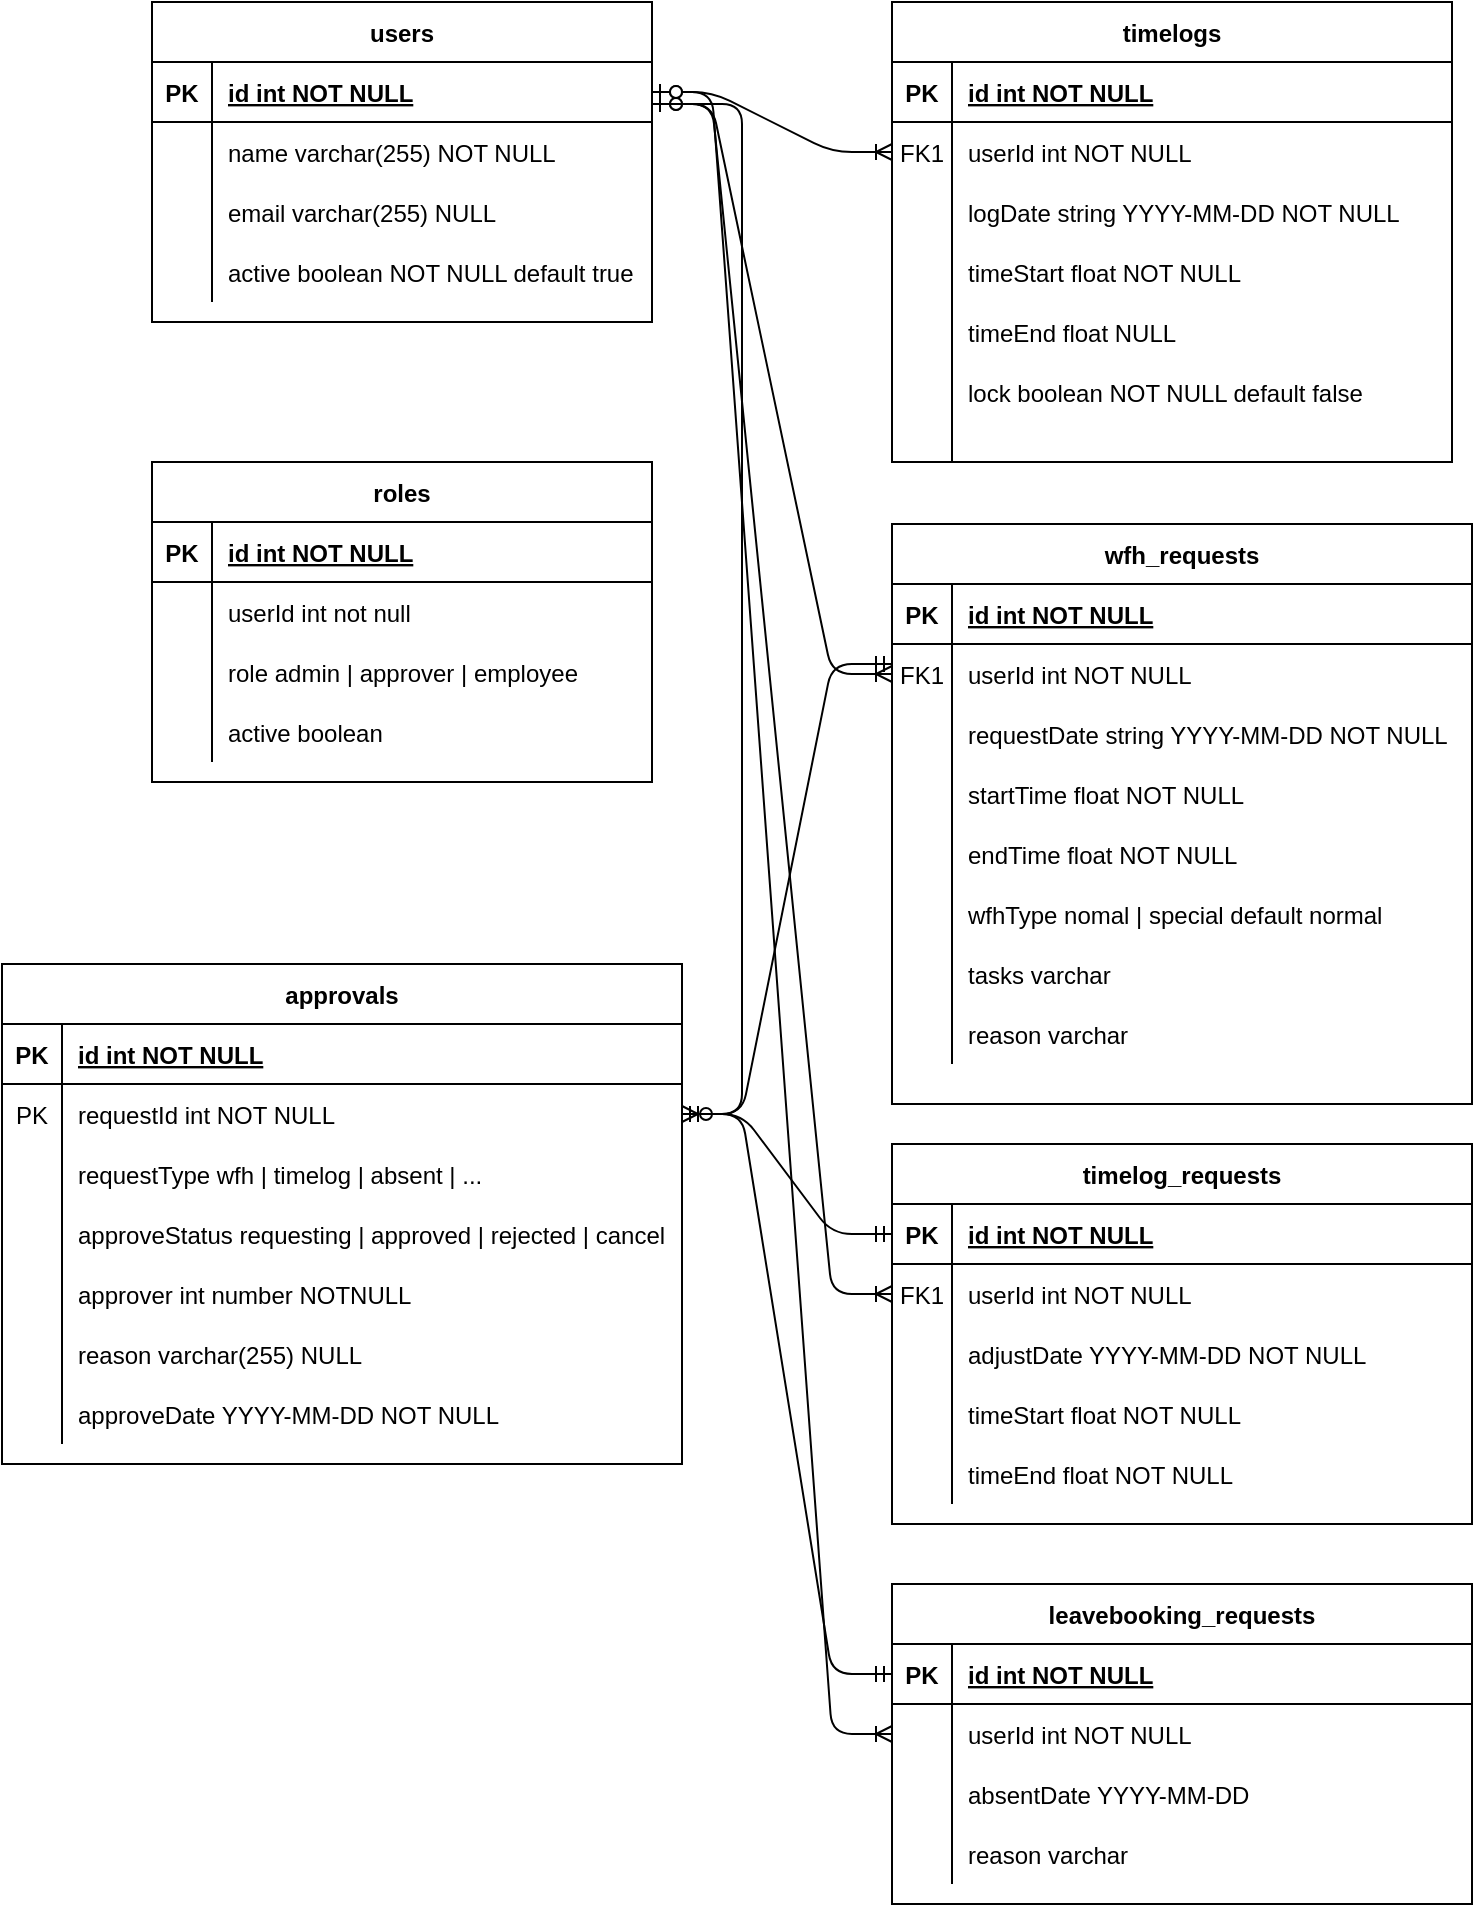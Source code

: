 <mxfile version="13.8.6" type="github">
  <diagram id="R2lEEEUBdFMjLlhIrx00" name="Page-1">
    <mxGraphModel dx="901" dy="591" grid="1" gridSize="10" guides="1" tooltips="1" connect="1" arrows="1" fold="1" page="1" pageScale="1" pageWidth="850" pageHeight="1100" math="0" shadow="0" extFonts="Permanent Marker^https://fonts.googleapis.com/css?family=Permanent+Marker">
      <root>
        <mxCell id="0" />
        <mxCell id="1" parent="0" />
        <mxCell id="C-vyLk0tnHw3VtMMgP7b-23" value="users" style="shape=table;startSize=30;container=1;collapsible=1;childLayout=tableLayout;fixedRows=1;rowLines=0;fontStyle=1;align=center;resizeLast=1;" parent="1" vertex="1">
          <mxGeometry x="110" y="79" width="250" height="160" as="geometry" />
        </mxCell>
        <mxCell id="C-vyLk0tnHw3VtMMgP7b-24" value="" style="shape=partialRectangle;collapsible=0;dropTarget=0;pointerEvents=0;fillColor=none;points=[[0,0.5],[1,0.5]];portConstraint=eastwest;top=0;left=0;right=0;bottom=1;" parent="C-vyLk0tnHw3VtMMgP7b-23" vertex="1">
          <mxGeometry y="30" width="250" height="30" as="geometry" />
        </mxCell>
        <mxCell id="C-vyLk0tnHw3VtMMgP7b-25" value="PK" style="shape=partialRectangle;overflow=hidden;connectable=0;fillColor=none;top=0;left=0;bottom=0;right=0;fontStyle=1;" parent="C-vyLk0tnHw3VtMMgP7b-24" vertex="1">
          <mxGeometry width="30" height="30" as="geometry" />
        </mxCell>
        <mxCell id="C-vyLk0tnHw3VtMMgP7b-26" value="id int NOT NULL" style="shape=partialRectangle;overflow=hidden;connectable=0;fillColor=none;top=0;left=0;bottom=0;right=0;align=left;spacingLeft=6;fontStyle=5;" parent="C-vyLk0tnHw3VtMMgP7b-24" vertex="1">
          <mxGeometry x="30" width="220" height="30" as="geometry" />
        </mxCell>
        <mxCell id="C-vyLk0tnHw3VtMMgP7b-27" value="" style="shape=partialRectangle;collapsible=0;dropTarget=0;pointerEvents=0;fillColor=none;points=[[0,0.5],[1,0.5]];portConstraint=eastwest;top=0;left=0;right=0;bottom=0;" parent="C-vyLk0tnHw3VtMMgP7b-23" vertex="1">
          <mxGeometry y="60" width="250" height="30" as="geometry" />
        </mxCell>
        <mxCell id="C-vyLk0tnHw3VtMMgP7b-28" value="" style="shape=partialRectangle;overflow=hidden;connectable=0;fillColor=none;top=0;left=0;bottom=0;right=0;" parent="C-vyLk0tnHw3VtMMgP7b-27" vertex="1">
          <mxGeometry width="30" height="30" as="geometry" />
        </mxCell>
        <mxCell id="C-vyLk0tnHw3VtMMgP7b-29" value="name varchar(255) NOT NULL" style="shape=partialRectangle;overflow=hidden;connectable=0;fillColor=none;top=0;left=0;bottom=0;right=0;align=left;spacingLeft=6;" parent="C-vyLk0tnHw3VtMMgP7b-27" vertex="1">
          <mxGeometry x="30" width="220" height="30" as="geometry" />
        </mxCell>
        <mxCell id="2JdC5m-IOMZ6hg112ZX0-43" value="" style="shape=partialRectangle;collapsible=0;dropTarget=0;pointerEvents=0;fillColor=none;top=0;left=0;bottom=0;right=0;points=[[0,0.5],[1,0.5]];portConstraint=eastwest;" vertex="1" parent="C-vyLk0tnHw3VtMMgP7b-23">
          <mxGeometry y="90" width="250" height="30" as="geometry" />
        </mxCell>
        <mxCell id="2JdC5m-IOMZ6hg112ZX0-44" value="" style="shape=partialRectangle;connectable=0;fillColor=none;top=0;left=0;bottom=0;right=0;editable=1;overflow=hidden;" vertex="1" parent="2JdC5m-IOMZ6hg112ZX0-43">
          <mxGeometry width="30" height="30" as="geometry" />
        </mxCell>
        <mxCell id="2JdC5m-IOMZ6hg112ZX0-45" value="email varchar(255) NULL" style="shape=partialRectangle;connectable=0;fillColor=none;top=0;left=0;bottom=0;right=0;align=left;spacingLeft=6;overflow=hidden;" vertex="1" parent="2JdC5m-IOMZ6hg112ZX0-43">
          <mxGeometry x="30" width="220" height="30" as="geometry" />
        </mxCell>
        <mxCell id="2JdC5m-IOMZ6hg112ZX0-51" value="" style="shape=partialRectangle;collapsible=0;dropTarget=0;pointerEvents=0;fillColor=none;top=0;left=0;bottom=0;right=0;points=[[0,0.5],[1,0.5]];portConstraint=eastwest;" vertex="1" parent="C-vyLk0tnHw3VtMMgP7b-23">
          <mxGeometry y="120" width="250" height="30" as="geometry" />
        </mxCell>
        <mxCell id="2JdC5m-IOMZ6hg112ZX0-52" value="" style="shape=partialRectangle;connectable=0;fillColor=none;top=0;left=0;bottom=0;right=0;editable=1;overflow=hidden;" vertex="1" parent="2JdC5m-IOMZ6hg112ZX0-51">
          <mxGeometry width="30" height="30" as="geometry" />
        </mxCell>
        <mxCell id="2JdC5m-IOMZ6hg112ZX0-53" value="active boolean NOT NULL default true" style="shape=partialRectangle;connectable=0;fillColor=none;top=0;left=0;bottom=0;right=0;align=left;spacingLeft=6;overflow=hidden;" vertex="1" parent="2JdC5m-IOMZ6hg112ZX0-51">
          <mxGeometry x="30" width="220" height="30" as="geometry" />
        </mxCell>
        <mxCell id="2JdC5m-IOMZ6hg112ZX0-6" value="timelogs" style="shape=table;startSize=30;container=1;collapsible=1;childLayout=tableLayout;fixedRows=1;rowLines=0;fontStyle=1;align=center;resizeLast=1;" vertex="1" parent="1">
          <mxGeometry x="480" y="79" width="280" height="230" as="geometry" />
        </mxCell>
        <mxCell id="2JdC5m-IOMZ6hg112ZX0-7" value="" style="shape=partialRectangle;collapsible=0;dropTarget=0;pointerEvents=0;fillColor=none;top=0;left=0;bottom=1;right=0;points=[[0,0.5],[1,0.5]];portConstraint=eastwest;" vertex="1" parent="2JdC5m-IOMZ6hg112ZX0-6">
          <mxGeometry y="30" width="280" height="30" as="geometry" />
        </mxCell>
        <mxCell id="2JdC5m-IOMZ6hg112ZX0-8" value="PK" style="shape=partialRectangle;connectable=0;fillColor=none;top=0;left=0;bottom=0;right=0;fontStyle=1;overflow=hidden;" vertex="1" parent="2JdC5m-IOMZ6hg112ZX0-7">
          <mxGeometry width="30" height="30" as="geometry" />
        </mxCell>
        <mxCell id="2JdC5m-IOMZ6hg112ZX0-9" value="id int NOT NULL" style="shape=partialRectangle;connectable=0;fillColor=none;top=0;left=0;bottom=0;right=0;align=left;spacingLeft=6;fontStyle=5;overflow=hidden;" vertex="1" parent="2JdC5m-IOMZ6hg112ZX0-7">
          <mxGeometry x="30" width="250" height="30" as="geometry" />
        </mxCell>
        <mxCell id="2JdC5m-IOMZ6hg112ZX0-10" value="" style="shape=partialRectangle;collapsible=0;dropTarget=0;pointerEvents=0;fillColor=none;top=0;left=0;bottom=0;right=0;points=[[0,0.5],[1,0.5]];portConstraint=eastwest;" vertex="1" parent="2JdC5m-IOMZ6hg112ZX0-6">
          <mxGeometry y="60" width="280" height="30" as="geometry" />
        </mxCell>
        <mxCell id="2JdC5m-IOMZ6hg112ZX0-11" value="FK1" style="shape=partialRectangle;connectable=0;fillColor=none;top=0;left=0;bottom=0;right=0;editable=1;overflow=hidden;" vertex="1" parent="2JdC5m-IOMZ6hg112ZX0-10">
          <mxGeometry width="30" height="30" as="geometry" />
        </mxCell>
        <mxCell id="2JdC5m-IOMZ6hg112ZX0-12" value="userId int NOT NULL" style="shape=partialRectangle;connectable=0;fillColor=none;top=0;left=0;bottom=0;right=0;align=left;spacingLeft=6;overflow=hidden;" vertex="1" parent="2JdC5m-IOMZ6hg112ZX0-10">
          <mxGeometry x="30" width="250" height="30" as="geometry" />
        </mxCell>
        <mxCell id="2JdC5m-IOMZ6hg112ZX0-13" value="" style="shape=partialRectangle;collapsible=0;dropTarget=0;pointerEvents=0;fillColor=none;top=0;left=0;bottom=0;right=0;points=[[0,0.5],[1,0.5]];portConstraint=eastwest;" vertex="1" parent="2JdC5m-IOMZ6hg112ZX0-6">
          <mxGeometry y="90" width="280" height="30" as="geometry" />
        </mxCell>
        <mxCell id="2JdC5m-IOMZ6hg112ZX0-14" value="" style="shape=partialRectangle;connectable=0;fillColor=none;top=0;left=0;bottom=0;right=0;editable=1;overflow=hidden;" vertex="1" parent="2JdC5m-IOMZ6hg112ZX0-13">
          <mxGeometry width="30" height="30" as="geometry" />
        </mxCell>
        <mxCell id="2JdC5m-IOMZ6hg112ZX0-15" value="logDate string YYYY-MM-DD NOT NULL" style="shape=partialRectangle;connectable=0;fillColor=none;top=0;left=0;bottom=0;right=0;align=left;spacingLeft=6;overflow=hidden;" vertex="1" parent="2JdC5m-IOMZ6hg112ZX0-13">
          <mxGeometry x="30" width="250" height="30" as="geometry" />
        </mxCell>
        <mxCell id="2JdC5m-IOMZ6hg112ZX0-16" value="" style="shape=partialRectangle;collapsible=0;dropTarget=0;pointerEvents=0;fillColor=none;top=0;left=0;bottom=0;right=0;points=[[0,0.5],[1,0.5]];portConstraint=eastwest;" vertex="1" parent="2JdC5m-IOMZ6hg112ZX0-6">
          <mxGeometry y="120" width="280" height="30" as="geometry" />
        </mxCell>
        <mxCell id="2JdC5m-IOMZ6hg112ZX0-17" value="" style="shape=partialRectangle;connectable=0;fillColor=none;top=0;left=0;bottom=0;right=0;editable=1;overflow=hidden;" vertex="1" parent="2JdC5m-IOMZ6hg112ZX0-16">
          <mxGeometry width="30" height="30" as="geometry" />
        </mxCell>
        <mxCell id="2JdC5m-IOMZ6hg112ZX0-18" value="timeStart float NOT NULL" style="shape=partialRectangle;connectable=0;fillColor=none;top=0;left=0;bottom=0;right=0;align=left;spacingLeft=6;overflow=hidden;" vertex="1" parent="2JdC5m-IOMZ6hg112ZX0-16">
          <mxGeometry x="30" width="250" height="30" as="geometry" />
        </mxCell>
        <mxCell id="2JdC5m-IOMZ6hg112ZX0-35" value="" style="shape=partialRectangle;collapsible=0;dropTarget=0;pointerEvents=0;fillColor=none;top=0;left=0;bottom=0;right=0;points=[[0,0.5],[1,0.5]];portConstraint=eastwest;" vertex="1" parent="2JdC5m-IOMZ6hg112ZX0-6">
          <mxGeometry y="150" width="280" height="30" as="geometry" />
        </mxCell>
        <mxCell id="2JdC5m-IOMZ6hg112ZX0-36" value="" style="shape=partialRectangle;connectable=0;fillColor=none;top=0;left=0;bottom=0;right=0;editable=1;overflow=hidden;" vertex="1" parent="2JdC5m-IOMZ6hg112ZX0-35">
          <mxGeometry width="30" height="30" as="geometry" />
        </mxCell>
        <mxCell id="2JdC5m-IOMZ6hg112ZX0-37" value="timeEnd float NULL" style="shape=partialRectangle;connectable=0;fillColor=none;top=0;left=0;bottom=0;right=0;align=left;spacingLeft=6;overflow=hidden;" vertex="1" parent="2JdC5m-IOMZ6hg112ZX0-35">
          <mxGeometry x="30" width="250" height="30" as="geometry" />
        </mxCell>
        <mxCell id="2JdC5m-IOMZ6hg112ZX0-39" value="" style="shape=partialRectangle;collapsible=0;dropTarget=0;pointerEvents=0;fillColor=none;top=0;left=0;bottom=0;right=0;points=[[0,0.5],[1,0.5]];portConstraint=eastwest;" vertex="1" parent="2JdC5m-IOMZ6hg112ZX0-6">
          <mxGeometry y="180" width="280" height="30" as="geometry" />
        </mxCell>
        <mxCell id="2JdC5m-IOMZ6hg112ZX0-40" value="" style="shape=partialRectangle;connectable=0;fillColor=none;top=0;left=0;bottom=0;right=0;editable=1;overflow=hidden;" vertex="1" parent="2JdC5m-IOMZ6hg112ZX0-39">
          <mxGeometry width="30" height="30" as="geometry" />
        </mxCell>
        <mxCell id="2JdC5m-IOMZ6hg112ZX0-41" value="lock boolean NOT NULL default false" style="shape=partialRectangle;connectable=0;fillColor=none;top=0;left=0;bottom=0;right=0;align=left;spacingLeft=6;overflow=hidden;" vertex="1" parent="2JdC5m-IOMZ6hg112ZX0-39">
          <mxGeometry x="30" width="250" height="30" as="geometry" />
        </mxCell>
        <mxCell id="2JdC5m-IOMZ6hg112ZX0-72" value="" style="shape=partialRectangle;collapsible=0;dropTarget=0;pointerEvents=0;fillColor=none;top=0;left=0;bottom=1;right=0;points=[[0,0.5],[1,0.5]];portConstraint=eastwest;" vertex="1" parent="2JdC5m-IOMZ6hg112ZX0-6">
          <mxGeometry y="210" width="280" height="20" as="geometry" />
        </mxCell>
        <mxCell id="2JdC5m-IOMZ6hg112ZX0-73" value="" style="shape=partialRectangle;connectable=0;fillColor=none;top=0;left=0;bottom=0;right=0;fontStyle=1;overflow=hidden;" vertex="1" parent="2JdC5m-IOMZ6hg112ZX0-72">
          <mxGeometry width="30" height="20" as="geometry" />
        </mxCell>
        <mxCell id="2JdC5m-IOMZ6hg112ZX0-74" value="" style="shape=partialRectangle;connectable=0;fillColor=none;top=0;left=0;bottom=0;right=0;align=left;spacingLeft=6;fontStyle=5;overflow=hidden;" vertex="1" parent="2JdC5m-IOMZ6hg112ZX0-72">
          <mxGeometry x="30" width="250" height="20" as="geometry" />
        </mxCell>
        <mxCell id="2JdC5m-IOMZ6hg112ZX0-22" value="" style="edgeStyle=entityRelationEdgeStyle;fontSize=12;html=1;endArrow=ERoneToMany;startArrow=ERzeroToOne;exitX=1;exitY=0.5;exitDx=0;exitDy=0;entryX=0;entryY=0.5;entryDx=0;entryDy=0;" edge="1" parent="1" source="C-vyLk0tnHw3VtMMgP7b-24" target="2JdC5m-IOMZ6hg112ZX0-10">
          <mxGeometry width="100" height="100" relative="1" as="geometry">
            <mxPoint x="70" y="189" as="sourcePoint" />
            <mxPoint x="60" y="479" as="targetPoint" />
          </mxGeometry>
        </mxCell>
        <mxCell id="2JdC5m-IOMZ6hg112ZX0-54" value="wfh_requests" style="shape=table;startSize=30;container=1;collapsible=1;childLayout=tableLayout;fixedRows=1;rowLines=0;fontStyle=1;align=center;resizeLast=1;" vertex="1" parent="1">
          <mxGeometry x="480" y="340" width="290" height="290" as="geometry" />
        </mxCell>
        <mxCell id="2JdC5m-IOMZ6hg112ZX0-55" value="" style="shape=partialRectangle;collapsible=0;dropTarget=0;pointerEvents=0;fillColor=none;top=0;left=0;bottom=1;right=0;points=[[0,0.5],[1,0.5]];portConstraint=eastwest;" vertex="1" parent="2JdC5m-IOMZ6hg112ZX0-54">
          <mxGeometry y="30" width="290" height="30" as="geometry" />
        </mxCell>
        <mxCell id="2JdC5m-IOMZ6hg112ZX0-56" value="PK" style="shape=partialRectangle;connectable=0;fillColor=none;top=0;left=0;bottom=0;right=0;fontStyle=1;overflow=hidden;" vertex="1" parent="2JdC5m-IOMZ6hg112ZX0-55">
          <mxGeometry width="30" height="30" as="geometry" />
        </mxCell>
        <mxCell id="2JdC5m-IOMZ6hg112ZX0-57" value="id int NOT NULL" style="shape=partialRectangle;connectable=0;fillColor=none;top=0;left=0;bottom=0;right=0;align=left;spacingLeft=6;fontStyle=5;overflow=hidden;" vertex="1" parent="2JdC5m-IOMZ6hg112ZX0-55">
          <mxGeometry x="30" width="260" height="30" as="geometry" />
        </mxCell>
        <mxCell id="2JdC5m-IOMZ6hg112ZX0-148" value="" style="shape=partialRectangle;collapsible=0;dropTarget=0;pointerEvents=0;fillColor=none;top=0;left=0;bottom=0;right=0;points=[[0,0.5],[1,0.5]];portConstraint=eastwest;" vertex="1" parent="2JdC5m-IOMZ6hg112ZX0-54">
          <mxGeometry y="60" width="290" height="30" as="geometry" />
        </mxCell>
        <mxCell id="2JdC5m-IOMZ6hg112ZX0-149" value="FK1" style="shape=partialRectangle;connectable=0;fillColor=none;top=0;left=0;bottom=0;right=0;editable=1;overflow=hidden;" vertex="1" parent="2JdC5m-IOMZ6hg112ZX0-148">
          <mxGeometry width="30" height="30" as="geometry" />
        </mxCell>
        <mxCell id="2JdC5m-IOMZ6hg112ZX0-150" value="userId int NOT NULL" style="shape=partialRectangle;connectable=0;fillColor=none;top=0;left=0;bottom=0;right=0;align=left;spacingLeft=6;overflow=hidden;" vertex="1" parent="2JdC5m-IOMZ6hg112ZX0-148">
          <mxGeometry x="30" width="260" height="30" as="geometry" />
        </mxCell>
        <mxCell id="2JdC5m-IOMZ6hg112ZX0-58" value="" style="shape=partialRectangle;collapsible=0;dropTarget=0;pointerEvents=0;fillColor=none;top=0;left=0;bottom=0;right=0;points=[[0,0.5],[1,0.5]];portConstraint=eastwest;" vertex="1" parent="2JdC5m-IOMZ6hg112ZX0-54">
          <mxGeometry y="90" width="290" height="30" as="geometry" />
        </mxCell>
        <mxCell id="2JdC5m-IOMZ6hg112ZX0-59" value="" style="shape=partialRectangle;connectable=0;fillColor=none;top=0;left=0;bottom=0;right=0;editable=1;overflow=hidden;" vertex="1" parent="2JdC5m-IOMZ6hg112ZX0-58">
          <mxGeometry width="30" height="30" as="geometry" />
        </mxCell>
        <mxCell id="2JdC5m-IOMZ6hg112ZX0-60" value="requestDate string YYYY-MM-DD NOT NULL" style="shape=partialRectangle;connectable=0;fillColor=none;top=0;left=0;bottom=0;right=0;align=left;spacingLeft=6;overflow=hidden;" vertex="1" parent="2JdC5m-IOMZ6hg112ZX0-58">
          <mxGeometry x="30" width="260" height="30" as="geometry" />
        </mxCell>
        <mxCell id="2JdC5m-IOMZ6hg112ZX0-61" value="" style="shape=partialRectangle;collapsible=0;dropTarget=0;pointerEvents=0;fillColor=none;top=0;left=0;bottom=0;right=0;points=[[0,0.5],[1,0.5]];portConstraint=eastwest;" vertex="1" parent="2JdC5m-IOMZ6hg112ZX0-54">
          <mxGeometry y="120" width="290" height="30" as="geometry" />
        </mxCell>
        <mxCell id="2JdC5m-IOMZ6hg112ZX0-62" value="" style="shape=partialRectangle;connectable=0;fillColor=none;top=0;left=0;bottom=0;right=0;editable=1;overflow=hidden;" vertex="1" parent="2JdC5m-IOMZ6hg112ZX0-61">
          <mxGeometry width="30" height="30" as="geometry" />
        </mxCell>
        <mxCell id="2JdC5m-IOMZ6hg112ZX0-63" value="startTime float NOT NULL" style="shape=partialRectangle;connectable=0;fillColor=none;top=0;left=0;bottom=0;right=0;align=left;spacingLeft=6;overflow=hidden;" vertex="1" parent="2JdC5m-IOMZ6hg112ZX0-61">
          <mxGeometry x="30" width="260" height="30" as="geometry" />
        </mxCell>
        <mxCell id="2JdC5m-IOMZ6hg112ZX0-64" value="" style="shape=partialRectangle;collapsible=0;dropTarget=0;pointerEvents=0;fillColor=none;top=0;left=0;bottom=0;right=0;points=[[0,0.5],[1,0.5]];portConstraint=eastwest;" vertex="1" parent="2JdC5m-IOMZ6hg112ZX0-54">
          <mxGeometry y="150" width="290" height="30" as="geometry" />
        </mxCell>
        <mxCell id="2JdC5m-IOMZ6hg112ZX0-65" value="" style="shape=partialRectangle;connectable=0;fillColor=none;top=0;left=0;bottom=0;right=0;editable=1;overflow=hidden;" vertex="1" parent="2JdC5m-IOMZ6hg112ZX0-64">
          <mxGeometry width="30" height="30" as="geometry" />
        </mxCell>
        <mxCell id="2JdC5m-IOMZ6hg112ZX0-66" value="endTime float NOT NULL" style="shape=partialRectangle;connectable=0;fillColor=none;top=0;left=0;bottom=0;right=0;align=left;spacingLeft=6;overflow=hidden;" vertex="1" parent="2JdC5m-IOMZ6hg112ZX0-64">
          <mxGeometry x="30" width="260" height="30" as="geometry" />
        </mxCell>
        <mxCell id="2JdC5m-IOMZ6hg112ZX0-68" value="" style="shape=partialRectangle;collapsible=0;dropTarget=0;pointerEvents=0;fillColor=none;top=0;left=0;bottom=0;right=0;points=[[0,0.5],[1,0.5]];portConstraint=eastwest;" vertex="1" parent="2JdC5m-IOMZ6hg112ZX0-54">
          <mxGeometry y="180" width="290" height="30" as="geometry" />
        </mxCell>
        <mxCell id="2JdC5m-IOMZ6hg112ZX0-69" value="" style="shape=partialRectangle;connectable=0;fillColor=none;top=0;left=0;bottom=0;right=0;editable=1;overflow=hidden;" vertex="1" parent="2JdC5m-IOMZ6hg112ZX0-68">
          <mxGeometry width="30" height="30" as="geometry" />
        </mxCell>
        <mxCell id="2JdC5m-IOMZ6hg112ZX0-70" value="wfhType nomal | special default normal" style="shape=partialRectangle;connectable=0;fillColor=none;top=0;left=0;bottom=0;right=0;align=left;spacingLeft=6;overflow=hidden;" vertex="1" parent="2JdC5m-IOMZ6hg112ZX0-68">
          <mxGeometry x="30" width="260" height="30" as="geometry" />
        </mxCell>
        <mxCell id="2JdC5m-IOMZ6hg112ZX0-186" value="" style="shape=partialRectangle;collapsible=0;dropTarget=0;pointerEvents=0;fillColor=none;top=0;left=0;bottom=0;right=0;points=[[0,0.5],[1,0.5]];portConstraint=eastwest;" vertex="1" parent="2JdC5m-IOMZ6hg112ZX0-54">
          <mxGeometry y="210" width="290" height="30" as="geometry" />
        </mxCell>
        <mxCell id="2JdC5m-IOMZ6hg112ZX0-187" value="" style="shape=partialRectangle;connectable=0;fillColor=none;top=0;left=0;bottom=0;right=0;editable=1;overflow=hidden;" vertex="1" parent="2JdC5m-IOMZ6hg112ZX0-186">
          <mxGeometry width="30" height="30" as="geometry" />
        </mxCell>
        <mxCell id="2JdC5m-IOMZ6hg112ZX0-188" value="tasks varchar" style="shape=partialRectangle;connectable=0;fillColor=none;top=0;left=0;bottom=0;right=0;align=left;spacingLeft=6;overflow=hidden;" vertex="1" parent="2JdC5m-IOMZ6hg112ZX0-186">
          <mxGeometry x="30" width="260" height="30" as="geometry" />
        </mxCell>
        <mxCell id="2JdC5m-IOMZ6hg112ZX0-190" value="" style="shape=partialRectangle;collapsible=0;dropTarget=0;pointerEvents=0;fillColor=none;top=0;left=0;bottom=0;right=0;points=[[0,0.5],[1,0.5]];portConstraint=eastwest;" vertex="1" parent="2JdC5m-IOMZ6hg112ZX0-54">
          <mxGeometry y="240" width="290" height="30" as="geometry" />
        </mxCell>
        <mxCell id="2JdC5m-IOMZ6hg112ZX0-191" value="" style="shape=partialRectangle;connectable=0;fillColor=none;top=0;left=0;bottom=0;right=0;editable=1;overflow=hidden;" vertex="1" parent="2JdC5m-IOMZ6hg112ZX0-190">
          <mxGeometry width="30" height="30" as="geometry" />
        </mxCell>
        <mxCell id="2JdC5m-IOMZ6hg112ZX0-192" value="reason varchar" style="shape=partialRectangle;connectable=0;fillColor=none;top=0;left=0;bottom=0;right=0;align=left;spacingLeft=6;overflow=hidden;" vertex="1" parent="2JdC5m-IOMZ6hg112ZX0-190">
          <mxGeometry x="30" width="260" height="30" as="geometry" />
        </mxCell>
        <mxCell id="2JdC5m-IOMZ6hg112ZX0-105" value="approvals" style="shape=table;startSize=30;container=1;collapsible=1;childLayout=tableLayout;fixedRows=1;rowLines=0;fontStyle=1;align=center;resizeLast=1;" vertex="1" parent="1">
          <mxGeometry x="35" y="560" width="340" height="250" as="geometry" />
        </mxCell>
        <mxCell id="2JdC5m-IOMZ6hg112ZX0-106" value="" style="shape=partialRectangle;collapsible=0;dropTarget=0;pointerEvents=0;fillColor=none;top=0;left=0;bottom=1;right=0;points=[[0,0.5],[1,0.5]];portConstraint=eastwest;" vertex="1" parent="2JdC5m-IOMZ6hg112ZX0-105">
          <mxGeometry y="30" width="340" height="30" as="geometry" />
        </mxCell>
        <mxCell id="2JdC5m-IOMZ6hg112ZX0-107" value="PK" style="shape=partialRectangle;connectable=0;fillColor=none;top=0;left=0;bottom=0;right=0;fontStyle=1;overflow=hidden;" vertex="1" parent="2JdC5m-IOMZ6hg112ZX0-106">
          <mxGeometry width="30" height="30" as="geometry" />
        </mxCell>
        <mxCell id="2JdC5m-IOMZ6hg112ZX0-108" value="id int NOT NULL" style="shape=partialRectangle;connectable=0;fillColor=none;top=0;left=0;bottom=0;right=0;align=left;spacingLeft=6;fontStyle=5;overflow=hidden;" vertex="1" parent="2JdC5m-IOMZ6hg112ZX0-106">
          <mxGeometry x="30" width="310" height="30" as="geometry" />
        </mxCell>
        <mxCell id="2JdC5m-IOMZ6hg112ZX0-109" value="" style="shape=partialRectangle;collapsible=0;dropTarget=0;pointerEvents=0;fillColor=none;top=0;left=0;bottom=0;right=0;points=[[0,0.5],[1,0.5]];portConstraint=eastwest;" vertex="1" parent="2JdC5m-IOMZ6hg112ZX0-105">
          <mxGeometry y="60" width="340" height="30" as="geometry" />
        </mxCell>
        <mxCell id="2JdC5m-IOMZ6hg112ZX0-110" value="PK" style="shape=partialRectangle;connectable=0;fillColor=none;top=0;left=0;bottom=0;right=0;editable=1;overflow=hidden;" vertex="1" parent="2JdC5m-IOMZ6hg112ZX0-109">
          <mxGeometry width="30" height="30" as="geometry" />
        </mxCell>
        <mxCell id="2JdC5m-IOMZ6hg112ZX0-111" value="requestId int NOT NULL" style="shape=partialRectangle;connectable=0;fillColor=none;top=0;left=0;bottom=0;right=0;align=left;spacingLeft=6;overflow=hidden;" vertex="1" parent="2JdC5m-IOMZ6hg112ZX0-109">
          <mxGeometry x="30" width="310" height="30" as="geometry" />
        </mxCell>
        <mxCell id="2JdC5m-IOMZ6hg112ZX0-112" value="" style="shape=partialRectangle;collapsible=0;dropTarget=0;pointerEvents=0;fillColor=none;top=0;left=0;bottom=0;right=0;points=[[0,0.5],[1,0.5]];portConstraint=eastwest;" vertex="1" parent="2JdC5m-IOMZ6hg112ZX0-105">
          <mxGeometry y="90" width="340" height="30" as="geometry" />
        </mxCell>
        <mxCell id="2JdC5m-IOMZ6hg112ZX0-113" value="" style="shape=partialRectangle;connectable=0;fillColor=none;top=0;left=0;bottom=0;right=0;editable=1;overflow=hidden;" vertex="1" parent="2JdC5m-IOMZ6hg112ZX0-112">
          <mxGeometry width="30" height="30" as="geometry" />
        </mxCell>
        <mxCell id="2JdC5m-IOMZ6hg112ZX0-114" value="requestType wfh | timelog | absent | ..." style="shape=partialRectangle;connectable=0;fillColor=none;top=0;left=0;bottom=0;right=0;align=left;spacingLeft=6;overflow=hidden;" vertex="1" parent="2JdC5m-IOMZ6hg112ZX0-112">
          <mxGeometry x="30" width="310" height="30" as="geometry" />
        </mxCell>
        <mxCell id="2JdC5m-IOMZ6hg112ZX0-115" value="" style="shape=partialRectangle;collapsible=0;dropTarget=0;pointerEvents=0;fillColor=none;top=0;left=0;bottom=0;right=0;points=[[0,0.5],[1,0.5]];portConstraint=eastwest;" vertex="1" parent="2JdC5m-IOMZ6hg112ZX0-105">
          <mxGeometry y="120" width="340" height="30" as="geometry" />
        </mxCell>
        <mxCell id="2JdC5m-IOMZ6hg112ZX0-116" value="" style="shape=partialRectangle;connectable=0;fillColor=none;top=0;left=0;bottom=0;right=0;editable=1;overflow=hidden;" vertex="1" parent="2JdC5m-IOMZ6hg112ZX0-115">
          <mxGeometry width="30" height="30" as="geometry" />
        </mxCell>
        <mxCell id="2JdC5m-IOMZ6hg112ZX0-117" value="approveStatus requesting | approved | rejected | cancel" style="shape=partialRectangle;connectable=0;fillColor=none;top=0;left=0;bottom=0;right=0;align=left;spacingLeft=6;overflow=hidden;" vertex="1" parent="2JdC5m-IOMZ6hg112ZX0-115">
          <mxGeometry x="30" width="310" height="30" as="geometry" />
        </mxCell>
        <mxCell id="2JdC5m-IOMZ6hg112ZX0-119" value="" style="shape=partialRectangle;collapsible=0;dropTarget=0;pointerEvents=0;fillColor=none;top=0;left=0;bottom=0;right=0;points=[[0,0.5],[1,0.5]];portConstraint=eastwest;" vertex="1" parent="2JdC5m-IOMZ6hg112ZX0-105">
          <mxGeometry y="150" width="340" height="30" as="geometry" />
        </mxCell>
        <mxCell id="2JdC5m-IOMZ6hg112ZX0-120" value="" style="shape=partialRectangle;connectable=0;fillColor=none;top=0;left=0;bottom=0;right=0;editable=1;overflow=hidden;" vertex="1" parent="2JdC5m-IOMZ6hg112ZX0-119">
          <mxGeometry width="30" height="30" as="geometry" />
        </mxCell>
        <mxCell id="2JdC5m-IOMZ6hg112ZX0-121" value="approver int number NOTNULL" style="shape=partialRectangle;connectable=0;fillColor=none;top=0;left=0;bottom=0;right=0;align=left;spacingLeft=6;overflow=hidden;" vertex="1" parent="2JdC5m-IOMZ6hg112ZX0-119">
          <mxGeometry x="30" width="310" height="30" as="geometry" />
        </mxCell>
        <mxCell id="2JdC5m-IOMZ6hg112ZX0-123" value="" style="shape=partialRectangle;collapsible=0;dropTarget=0;pointerEvents=0;fillColor=none;top=0;left=0;bottom=0;right=0;points=[[0,0.5],[1,0.5]];portConstraint=eastwest;" vertex="1" parent="2JdC5m-IOMZ6hg112ZX0-105">
          <mxGeometry y="180" width="340" height="30" as="geometry" />
        </mxCell>
        <mxCell id="2JdC5m-IOMZ6hg112ZX0-124" value="" style="shape=partialRectangle;connectable=0;fillColor=none;top=0;left=0;bottom=0;right=0;editable=1;overflow=hidden;" vertex="1" parent="2JdC5m-IOMZ6hg112ZX0-123">
          <mxGeometry width="30" height="30" as="geometry" />
        </mxCell>
        <mxCell id="2JdC5m-IOMZ6hg112ZX0-125" value="reason varchar(255) NULL" style="shape=partialRectangle;connectable=0;fillColor=none;top=0;left=0;bottom=0;right=0;align=left;spacingLeft=6;overflow=hidden;" vertex="1" parent="2JdC5m-IOMZ6hg112ZX0-123">
          <mxGeometry x="30" width="310" height="30" as="geometry" />
        </mxCell>
        <mxCell id="2JdC5m-IOMZ6hg112ZX0-127" value="" style="shape=partialRectangle;collapsible=0;dropTarget=0;pointerEvents=0;fillColor=none;top=0;left=0;bottom=0;right=0;points=[[0,0.5],[1,0.5]];portConstraint=eastwest;" vertex="1" parent="2JdC5m-IOMZ6hg112ZX0-105">
          <mxGeometry y="210" width="340" height="30" as="geometry" />
        </mxCell>
        <mxCell id="2JdC5m-IOMZ6hg112ZX0-128" value="" style="shape=partialRectangle;connectable=0;fillColor=none;top=0;left=0;bottom=0;right=0;editable=1;overflow=hidden;" vertex="1" parent="2JdC5m-IOMZ6hg112ZX0-127">
          <mxGeometry width="30" height="30" as="geometry" />
        </mxCell>
        <mxCell id="2JdC5m-IOMZ6hg112ZX0-129" value="approveDate YYYY-MM-DD NOT NULL" style="shape=partialRectangle;connectable=0;fillColor=none;top=0;left=0;bottom=0;right=0;align=left;spacingLeft=6;overflow=hidden;" vertex="1" parent="2JdC5m-IOMZ6hg112ZX0-127">
          <mxGeometry x="30" width="310" height="30" as="geometry" />
        </mxCell>
        <mxCell id="2JdC5m-IOMZ6hg112ZX0-130" value="timelog_requests" style="shape=table;startSize=30;container=1;collapsible=1;childLayout=tableLayout;fixedRows=1;rowLines=0;fontStyle=1;align=center;resizeLast=1;" vertex="1" parent="1">
          <mxGeometry x="480" y="650" width="290" height="190" as="geometry" />
        </mxCell>
        <mxCell id="2JdC5m-IOMZ6hg112ZX0-131" value="" style="shape=partialRectangle;collapsible=0;dropTarget=0;pointerEvents=0;fillColor=none;top=0;left=0;bottom=1;right=0;points=[[0,0.5],[1,0.5]];portConstraint=eastwest;" vertex="1" parent="2JdC5m-IOMZ6hg112ZX0-130">
          <mxGeometry y="30" width="290" height="30" as="geometry" />
        </mxCell>
        <mxCell id="2JdC5m-IOMZ6hg112ZX0-132" value="PK" style="shape=partialRectangle;connectable=0;fillColor=none;top=0;left=0;bottom=0;right=0;fontStyle=1;overflow=hidden;" vertex="1" parent="2JdC5m-IOMZ6hg112ZX0-131">
          <mxGeometry width="30" height="30" as="geometry" />
        </mxCell>
        <mxCell id="2JdC5m-IOMZ6hg112ZX0-133" value="id int NOT NULL" style="shape=partialRectangle;connectable=0;fillColor=none;top=0;left=0;bottom=0;right=0;align=left;spacingLeft=6;fontStyle=5;overflow=hidden;" vertex="1" parent="2JdC5m-IOMZ6hg112ZX0-131">
          <mxGeometry x="30" width="260" height="30" as="geometry" />
        </mxCell>
        <mxCell id="2JdC5m-IOMZ6hg112ZX0-134" value="" style="shape=partialRectangle;collapsible=0;dropTarget=0;pointerEvents=0;fillColor=none;top=0;left=0;bottom=0;right=0;points=[[0,0.5],[1,0.5]];portConstraint=eastwest;" vertex="1" parent="2JdC5m-IOMZ6hg112ZX0-130">
          <mxGeometry y="60" width="290" height="30" as="geometry" />
        </mxCell>
        <mxCell id="2JdC5m-IOMZ6hg112ZX0-135" value="FK1" style="shape=partialRectangle;connectable=0;fillColor=none;top=0;left=0;bottom=0;right=0;editable=1;overflow=hidden;" vertex="1" parent="2JdC5m-IOMZ6hg112ZX0-134">
          <mxGeometry width="30" height="30" as="geometry" />
        </mxCell>
        <mxCell id="2JdC5m-IOMZ6hg112ZX0-136" value="userId int NOT NULL" style="shape=partialRectangle;connectable=0;fillColor=none;top=0;left=0;bottom=0;right=0;align=left;spacingLeft=6;overflow=hidden;" vertex="1" parent="2JdC5m-IOMZ6hg112ZX0-134">
          <mxGeometry x="30" width="260" height="30" as="geometry" />
        </mxCell>
        <mxCell id="2JdC5m-IOMZ6hg112ZX0-137" value="" style="shape=partialRectangle;collapsible=0;dropTarget=0;pointerEvents=0;fillColor=none;top=0;left=0;bottom=0;right=0;points=[[0,0.5],[1,0.5]];portConstraint=eastwest;" vertex="1" parent="2JdC5m-IOMZ6hg112ZX0-130">
          <mxGeometry y="90" width="290" height="30" as="geometry" />
        </mxCell>
        <mxCell id="2JdC5m-IOMZ6hg112ZX0-138" value="" style="shape=partialRectangle;connectable=0;fillColor=none;top=0;left=0;bottom=0;right=0;editable=1;overflow=hidden;" vertex="1" parent="2JdC5m-IOMZ6hg112ZX0-137">
          <mxGeometry width="30" height="30" as="geometry" />
        </mxCell>
        <mxCell id="2JdC5m-IOMZ6hg112ZX0-139" value="adjustDate YYYY-MM-DD NOT NULL" style="shape=partialRectangle;connectable=0;fillColor=none;top=0;left=0;bottom=0;right=0;align=left;spacingLeft=6;overflow=hidden;" vertex="1" parent="2JdC5m-IOMZ6hg112ZX0-137">
          <mxGeometry x="30" width="260" height="30" as="geometry" />
        </mxCell>
        <mxCell id="2JdC5m-IOMZ6hg112ZX0-140" value="" style="shape=partialRectangle;collapsible=0;dropTarget=0;pointerEvents=0;fillColor=none;top=0;left=0;bottom=0;right=0;points=[[0,0.5],[1,0.5]];portConstraint=eastwest;" vertex="1" parent="2JdC5m-IOMZ6hg112ZX0-130">
          <mxGeometry y="120" width="290" height="30" as="geometry" />
        </mxCell>
        <mxCell id="2JdC5m-IOMZ6hg112ZX0-141" value="" style="shape=partialRectangle;connectable=0;fillColor=none;top=0;left=0;bottom=0;right=0;editable=1;overflow=hidden;" vertex="1" parent="2JdC5m-IOMZ6hg112ZX0-140">
          <mxGeometry width="30" height="30" as="geometry" />
        </mxCell>
        <mxCell id="2JdC5m-IOMZ6hg112ZX0-142" value="timeStart float NOT NULL" style="shape=partialRectangle;connectable=0;fillColor=none;top=0;left=0;bottom=0;right=0;align=left;spacingLeft=6;overflow=hidden;" vertex="1" parent="2JdC5m-IOMZ6hg112ZX0-140">
          <mxGeometry x="30" width="260" height="30" as="geometry" />
        </mxCell>
        <mxCell id="2JdC5m-IOMZ6hg112ZX0-144" value="" style="shape=partialRectangle;collapsible=0;dropTarget=0;pointerEvents=0;fillColor=none;top=0;left=0;bottom=0;right=0;points=[[0,0.5],[1,0.5]];portConstraint=eastwest;" vertex="1" parent="2JdC5m-IOMZ6hg112ZX0-130">
          <mxGeometry y="150" width="290" height="30" as="geometry" />
        </mxCell>
        <mxCell id="2JdC5m-IOMZ6hg112ZX0-145" value="" style="shape=partialRectangle;connectable=0;fillColor=none;top=0;left=0;bottom=0;right=0;editable=1;overflow=hidden;" vertex="1" parent="2JdC5m-IOMZ6hg112ZX0-144">
          <mxGeometry width="30" height="30" as="geometry" />
        </mxCell>
        <mxCell id="2JdC5m-IOMZ6hg112ZX0-146" value="timeEnd float NOT NULL" style="shape=partialRectangle;connectable=0;fillColor=none;top=0;left=0;bottom=0;right=0;align=left;spacingLeft=6;overflow=hidden;" vertex="1" parent="2JdC5m-IOMZ6hg112ZX0-144">
          <mxGeometry x="30" width="260" height="30" as="geometry" />
        </mxCell>
        <mxCell id="2JdC5m-IOMZ6hg112ZX0-151" value="" style="edgeStyle=entityRelationEdgeStyle;fontSize=12;html=1;endArrow=ERoneToMany;startArrow=ERzeroToOne;exitX=1;exitY=0.5;exitDx=0;exitDy=0;entryX=0;entryY=0.5;entryDx=0;entryDy=0;" edge="1" parent="1" target="2JdC5m-IOMZ6hg112ZX0-148">
          <mxGeometry width="100" height="100" relative="1" as="geometry">
            <mxPoint x="360" y="130" as="sourcePoint" />
            <mxPoint x="480" y="160" as="targetPoint" />
          </mxGeometry>
        </mxCell>
        <mxCell id="2JdC5m-IOMZ6hg112ZX0-152" value="" style="edgeStyle=entityRelationEdgeStyle;fontSize=12;html=1;endArrow=ERoneToMany;startArrow=ERzeroToOne;exitX=1;exitY=0.5;exitDx=0;exitDy=0;entryX=0;entryY=0.5;entryDx=0;entryDy=0;" edge="1" parent="1" target="2JdC5m-IOMZ6hg112ZX0-134">
          <mxGeometry width="100" height="100" relative="1" as="geometry">
            <mxPoint x="360" y="130" as="sourcePoint" />
            <mxPoint x="480" y="440" as="targetPoint" />
          </mxGeometry>
        </mxCell>
        <mxCell id="2JdC5m-IOMZ6hg112ZX0-153" value="" style="edgeStyle=entityRelationEdgeStyle;fontSize=12;html=1;endArrow=ERmandOne;startArrow=ERmandOne;exitX=1;exitY=0.5;exitDx=0;exitDy=0;" edge="1" parent="1" source="2JdC5m-IOMZ6hg112ZX0-109">
          <mxGeometry width="100" height="100" relative="1" as="geometry">
            <mxPoint x="380" y="510" as="sourcePoint" />
            <mxPoint x="480" y="410" as="targetPoint" />
          </mxGeometry>
        </mxCell>
        <mxCell id="2JdC5m-IOMZ6hg112ZX0-155" value="" style="edgeStyle=entityRelationEdgeStyle;fontSize=12;html=1;endArrow=ERmandOne;startArrow=ERmandOne;entryX=0;entryY=0.5;entryDx=0;entryDy=0;exitX=1;exitY=0.5;exitDx=0;exitDy=0;" edge="1" parent="1" source="2JdC5m-IOMZ6hg112ZX0-109" target="2JdC5m-IOMZ6hg112ZX0-131">
          <mxGeometry width="100" height="100" relative="1" as="geometry">
            <mxPoint x="360" y="450" as="sourcePoint" />
            <mxPoint x="470" y="470" as="targetPoint" />
          </mxGeometry>
        </mxCell>
        <mxCell id="2JdC5m-IOMZ6hg112ZX0-157" value="" style="edgeStyle=entityRelationEdgeStyle;fontSize=12;html=1;endArrow=ERzeroToMany;endFill=1;" edge="1" parent="1" target="2JdC5m-IOMZ6hg112ZX0-109">
          <mxGeometry width="100" height="100" relative="1" as="geometry">
            <mxPoint x="360" y="130" as="sourcePoint" />
            <mxPoint x="360" y="450" as="targetPoint" />
          </mxGeometry>
        </mxCell>
        <mxCell id="2JdC5m-IOMZ6hg112ZX0-159" value="roles" style="shape=table;startSize=30;container=1;collapsible=1;childLayout=tableLayout;fixedRows=1;rowLines=0;fontStyle=1;align=center;resizeLast=1;" vertex="1" parent="1">
          <mxGeometry x="110" y="309" width="250" height="160" as="geometry" />
        </mxCell>
        <mxCell id="2JdC5m-IOMZ6hg112ZX0-160" value="" style="shape=partialRectangle;collapsible=0;dropTarget=0;pointerEvents=0;fillColor=none;top=0;left=0;bottom=1;right=0;points=[[0,0.5],[1,0.5]];portConstraint=eastwest;" vertex="1" parent="2JdC5m-IOMZ6hg112ZX0-159">
          <mxGeometry y="30" width="250" height="30" as="geometry" />
        </mxCell>
        <mxCell id="2JdC5m-IOMZ6hg112ZX0-161" value="PK" style="shape=partialRectangle;connectable=0;fillColor=none;top=0;left=0;bottom=0;right=0;fontStyle=1;overflow=hidden;" vertex="1" parent="2JdC5m-IOMZ6hg112ZX0-160">
          <mxGeometry width="30" height="30" as="geometry" />
        </mxCell>
        <mxCell id="2JdC5m-IOMZ6hg112ZX0-162" value="id int NOT NULL" style="shape=partialRectangle;connectable=0;fillColor=none;top=0;left=0;bottom=0;right=0;align=left;spacingLeft=6;fontStyle=5;overflow=hidden;" vertex="1" parent="2JdC5m-IOMZ6hg112ZX0-160">
          <mxGeometry x="30" width="220" height="30" as="geometry" />
        </mxCell>
        <mxCell id="2JdC5m-IOMZ6hg112ZX0-163" value="" style="shape=partialRectangle;collapsible=0;dropTarget=0;pointerEvents=0;fillColor=none;top=0;left=0;bottom=0;right=0;points=[[0,0.5],[1,0.5]];portConstraint=eastwest;" vertex="1" parent="2JdC5m-IOMZ6hg112ZX0-159">
          <mxGeometry y="60" width="250" height="30" as="geometry" />
        </mxCell>
        <mxCell id="2JdC5m-IOMZ6hg112ZX0-164" value="" style="shape=partialRectangle;connectable=0;fillColor=none;top=0;left=0;bottom=0;right=0;editable=1;overflow=hidden;" vertex="1" parent="2JdC5m-IOMZ6hg112ZX0-163">
          <mxGeometry width="30" height="30" as="geometry" />
        </mxCell>
        <mxCell id="2JdC5m-IOMZ6hg112ZX0-165" value="userId int not null" style="shape=partialRectangle;connectable=0;fillColor=none;top=0;left=0;bottom=0;right=0;align=left;spacingLeft=6;overflow=hidden;" vertex="1" parent="2JdC5m-IOMZ6hg112ZX0-163">
          <mxGeometry x="30" width="220" height="30" as="geometry" />
        </mxCell>
        <mxCell id="2JdC5m-IOMZ6hg112ZX0-166" value="" style="shape=partialRectangle;collapsible=0;dropTarget=0;pointerEvents=0;fillColor=none;top=0;left=0;bottom=0;right=0;points=[[0,0.5],[1,0.5]];portConstraint=eastwest;" vertex="1" parent="2JdC5m-IOMZ6hg112ZX0-159">
          <mxGeometry y="90" width="250" height="30" as="geometry" />
        </mxCell>
        <mxCell id="2JdC5m-IOMZ6hg112ZX0-167" value="" style="shape=partialRectangle;connectable=0;fillColor=none;top=0;left=0;bottom=0;right=0;editable=1;overflow=hidden;" vertex="1" parent="2JdC5m-IOMZ6hg112ZX0-166">
          <mxGeometry width="30" height="30" as="geometry" />
        </mxCell>
        <mxCell id="2JdC5m-IOMZ6hg112ZX0-168" value="role admin | approver | employee" style="shape=partialRectangle;connectable=0;fillColor=none;top=0;left=0;bottom=0;right=0;align=left;spacingLeft=6;overflow=hidden;" vertex="1" parent="2JdC5m-IOMZ6hg112ZX0-166">
          <mxGeometry x="30" width="220" height="30" as="geometry" />
        </mxCell>
        <mxCell id="2JdC5m-IOMZ6hg112ZX0-169" value="" style="shape=partialRectangle;collapsible=0;dropTarget=0;pointerEvents=0;fillColor=none;top=0;left=0;bottom=0;right=0;points=[[0,0.5],[1,0.5]];portConstraint=eastwest;" vertex="1" parent="2JdC5m-IOMZ6hg112ZX0-159">
          <mxGeometry y="120" width="250" height="30" as="geometry" />
        </mxCell>
        <mxCell id="2JdC5m-IOMZ6hg112ZX0-170" value="" style="shape=partialRectangle;connectable=0;fillColor=none;top=0;left=0;bottom=0;right=0;editable=1;overflow=hidden;" vertex="1" parent="2JdC5m-IOMZ6hg112ZX0-169">
          <mxGeometry width="30" height="30" as="geometry" />
        </mxCell>
        <mxCell id="2JdC5m-IOMZ6hg112ZX0-171" value="active boolean" style="shape=partialRectangle;connectable=0;fillColor=none;top=0;left=0;bottom=0;right=0;align=left;spacingLeft=6;overflow=hidden;" vertex="1" parent="2JdC5m-IOMZ6hg112ZX0-169">
          <mxGeometry x="30" width="220" height="30" as="geometry" />
        </mxCell>
        <mxCell id="2JdC5m-IOMZ6hg112ZX0-172" value="leavebooking_requests" style="shape=table;startSize=30;container=1;collapsible=1;childLayout=tableLayout;fixedRows=1;rowLines=0;fontStyle=1;align=center;resizeLast=1;" vertex="1" parent="1">
          <mxGeometry x="480" y="870" width="290" height="160" as="geometry" />
        </mxCell>
        <mxCell id="2JdC5m-IOMZ6hg112ZX0-173" value="" style="shape=partialRectangle;collapsible=0;dropTarget=0;pointerEvents=0;fillColor=none;top=0;left=0;bottom=1;right=0;points=[[0,0.5],[1,0.5]];portConstraint=eastwest;" vertex="1" parent="2JdC5m-IOMZ6hg112ZX0-172">
          <mxGeometry y="30" width="290" height="30" as="geometry" />
        </mxCell>
        <mxCell id="2JdC5m-IOMZ6hg112ZX0-174" value="PK" style="shape=partialRectangle;connectable=0;fillColor=none;top=0;left=0;bottom=0;right=0;fontStyle=1;overflow=hidden;" vertex="1" parent="2JdC5m-IOMZ6hg112ZX0-173">
          <mxGeometry width="30" height="30" as="geometry" />
        </mxCell>
        <mxCell id="2JdC5m-IOMZ6hg112ZX0-175" value="id int NOT NULL" style="shape=partialRectangle;connectable=0;fillColor=none;top=0;left=0;bottom=0;right=0;align=left;spacingLeft=6;fontStyle=5;overflow=hidden;" vertex="1" parent="2JdC5m-IOMZ6hg112ZX0-173">
          <mxGeometry x="30" width="260" height="30" as="geometry" />
        </mxCell>
        <mxCell id="2JdC5m-IOMZ6hg112ZX0-176" value="" style="shape=partialRectangle;collapsible=0;dropTarget=0;pointerEvents=0;fillColor=none;top=0;left=0;bottom=0;right=0;points=[[0,0.5],[1,0.5]];portConstraint=eastwest;" vertex="1" parent="2JdC5m-IOMZ6hg112ZX0-172">
          <mxGeometry y="60" width="290" height="30" as="geometry" />
        </mxCell>
        <mxCell id="2JdC5m-IOMZ6hg112ZX0-177" value="" style="shape=partialRectangle;connectable=0;fillColor=none;top=0;left=0;bottom=0;right=0;editable=1;overflow=hidden;" vertex="1" parent="2JdC5m-IOMZ6hg112ZX0-176">
          <mxGeometry width="30" height="30" as="geometry" />
        </mxCell>
        <mxCell id="2JdC5m-IOMZ6hg112ZX0-178" value="userId int NOT NULL" style="shape=partialRectangle;connectable=0;fillColor=none;top=0;left=0;bottom=0;right=0;align=left;spacingLeft=6;overflow=hidden;" vertex="1" parent="2JdC5m-IOMZ6hg112ZX0-176">
          <mxGeometry x="30" width="260" height="30" as="geometry" />
        </mxCell>
        <mxCell id="2JdC5m-IOMZ6hg112ZX0-179" value="" style="shape=partialRectangle;collapsible=0;dropTarget=0;pointerEvents=0;fillColor=none;top=0;left=0;bottom=0;right=0;points=[[0,0.5],[1,0.5]];portConstraint=eastwest;" vertex="1" parent="2JdC5m-IOMZ6hg112ZX0-172">
          <mxGeometry y="90" width="290" height="30" as="geometry" />
        </mxCell>
        <mxCell id="2JdC5m-IOMZ6hg112ZX0-180" value="" style="shape=partialRectangle;connectable=0;fillColor=none;top=0;left=0;bottom=0;right=0;editable=1;overflow=hidden;" vertex="1" parent="2JdC5m-IOMZ6hg112ZX0-179">
          <mxGeometry width="30" height="30" as="geometry" />
        </mxCell>
        <mxCell id="2JdC5m-IOMZ6hg112ZX0-181" value="absentDate YYYY-MM-DD" style="shape=partialRectangle;connectable=0;fillColor=none;top=0;left=0;bottom=0;right=0;align=left;spacingLeft=6;overflow=hidden;" vertex="1" parent="2JdC5m-IOMZ6hg112ZX0-179">
          <mxGeometry x="30" width="260" height="30" as="geometry" />
        </mxCell>
        <mxCell id="2JdC5m-IOMZ6hg112ZX0-182" value="" style="shape=partialRectangle;collapsible=0;dropTarget=0;pointerEvents=0;fillColor=none;top=0;left=0;bottom=0;right=0;points=[[0,0.5],[1,0.5]];portConstraint=eastwest;" vertex="1" parent="2JdC5m-IOMZ6hg112ZX0-172">
          <mxGeometry y="120" width="290" height="30" as="geometry" />
        </mxCell>
        <mxCell id="2JdC5m-IOMZ6hg112ZX0-183" value="" style="shape=partialRectangle;connectable=0;fillColor=none;top=0;left=0;bottom=0;right=0;editable=1;overflow=hidden;" vertex="1" parent="2JdC5m-IOMZ6hg112ZX0-182">
          <mxGeometry width="30" height="30" as="geometry" />
        </mxCell>
        <mxCell id="2JdC5m-IOMZ6hg112ZX0-184" value="reason varchar" style="shape=partialRectangle;connectable=0;fillColor=none;top=0;left=0;bottom=0;right=0;align=left;spacingLeft=6;overflow=hidden;" vertex="1" parent="2JdC5m-IOMZ6hg112ZX0-182">
          <mxGeometry x="30" width="260" height="30" as="geometry" />
        </mxCell>
        <mxCell id="2JdC5m-IOMZ6hg112ZX0-193" value="" style="edgeStyle=entityRelationEdgeStyle;fontSize=12;html=1;endArrow=ERmandOne;startArrow=ERmandOne;" edge="1" parent="1" source="2JdC5m-IOMZ6hg112ZX0-109" target="2JdC5m-IOMZ6hg112ZX0-173">
          <mxGeometry width="100" height="100" relative="1" as="geometry">
            <mxPoint x="373" y="850" as="sourcePoint" />
            <mxPoint x="478" y="910" as="targetPoint" />
          </mxGeometry>
        </mxCell>
        <mxCell id="2JdC5m-IOMZ6hg112ZX0-194" value="" style="edgeStyle=entityRelationEdgeStyle;fontSize=12;html=1;endArrow=ERoneToMany;startArrow=ERzeroToOne;" edge="1" parent="1" source="C-vyLk0tnHw3VtMMgP7b-24" target="2JdC5m-IOMZ6hg112ZX0-176">
          <mxGeometry width="100" height="100" relative="1" as="geometry">
            <mxPoint x="340" y="330" as="sourcePoint" />
            <mxPoint x="460" y="615" as="targetPoint" />
          </mxGeometry>
        </mxCell>
      </root>
    </mxGraphModel>
  </diagram>
</mxfile>
